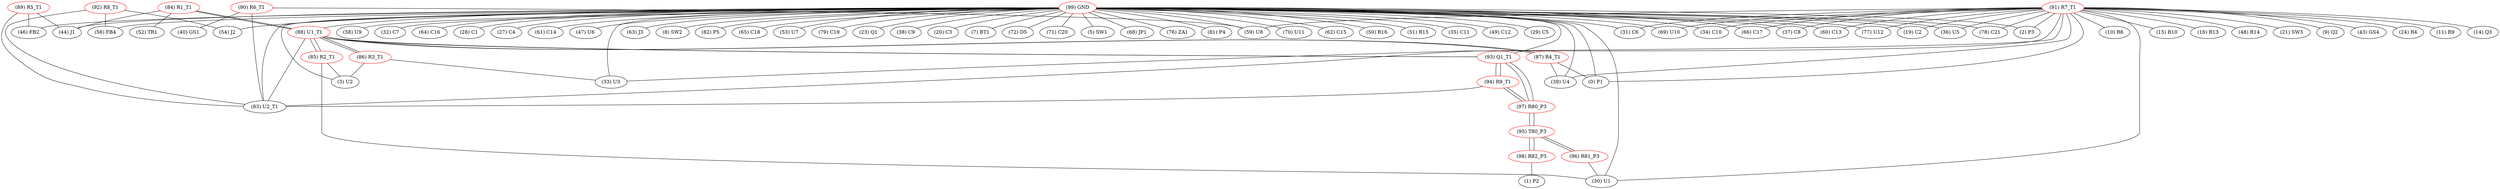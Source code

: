graph {
	84 [label="(84) R1_T1" color=red]
	44 [label="(44) J1"]
	52 [label="(52) TR1"]
	88 [label="(88) U1_T1"]
	85 [label="(85) R2_T1" color=red]
	30 [label="(30) U1"]
	3 [label="(3) U2"]
	88 [label="(88) U1_T1"]
	86 [label="(86) R3_T1" color=red]
	33 [label="(33) U3"]
	3 [label="(3) U2"]
	88 [label="(88) U1_T1"]
	87 [label="(87) R4_T1" color=red]
	39 [label="(39) U4"]
	0 [label="(0) P1"]
	88 [label="(88) U1_T1"]
	88 [label="(88) U1_T1" color=red]
	83 [label="(83) U2_T1"]
	86 [label="(86) R3_T1"]
	85 [label="(85) R2_T1"]
	84 [label="(84) R1_T1"]
	93 [label="(93) Q1_T1"]
	87 [label="(87) R4_T1"]
	89 [label="(89) R5_T1" color=red]
	44 [label="(44) J1"]
	46 [label="(46) FB2"]
	83 [label="(83) U2_T1"]
	90 [label="(90) R6_T1" color=red]
	59 [label="(59) U8"]
	40 [label="(40) GS1"]
	83 [label="(83) U2_T1"]
	91 [label="(91) R7_T1" color=red]
	2 [label="(2) P3"]
	31 [label="(31) C6"]
	15 [label="(15) R10"]
	69 [label="(69) U10"]
	34 [label="(34) C10"]
	16 [label="(16) R13"]
	66 [label="(66) C17"]
	48 [label="(48) R14"]
	37 [label="(37) C8"]
	60 [label="(60) C13"]
	21 [label="(21) SW3"]
	30 [label="(30) U1"]
	9 [label="(9) Q2"]
	0 [label="(0) P1"]
	43 [label="(43) GS4"]
	33 [label="(33) U3"]
	39 [label="(39) U4"]
	77 [label="(77) U12"]
	24 [label="(24) R4"]
	11 [label="(11) R9"]
	19 [label="(19) C2"]
	14 [label="(14) Q3"]
	59 [label="(59) U8"]
	10 [label="(10) R6"]
	36 [label="(36) U5"]
	78 [label="(78) C21"]
	83 [label="(83) U2_T1"]
	92 [label="(92) R8_T1" color=red]
	54 [label="(54) J2"]
	56 [label="(56) FB4"]
	83 [label="(83) U2_T1"]
	93 [label="(93) Q1_T1" color=red]
	88 [label="(88) U1_T1"]
	97 [label="(97) R80_P3"]
	94 [label="(94) R9_T1"]
	94 [label="(94) R9_T1" color=red]
	83 [label="(83) U2_T1"]
	97 [label="(97) R80_P3"]
	93 [label="(93) Q1_T1"]
	95 [label="(95) T80_P3" color=red]
	96 [label="(96) R81_P3"]
	98 [label="(98) R82_P3"]
	97 [label="(97) R80_P3"]
	96 [label="(96) R81_P3" color=red]
	30 [label="(30) U1"]
	95 [label="(95) T80_P3"]
	97 [label="(97) R80_P3" color=red]
	94 [label="(94) R9_T1"]
	93 [label="(93) Q1_T1"]
	95 [label="(95) T80_P3"]
	98 [label="(98) R82_P3" color=red]
	1 [label="(1) P2"]
	95 [label="(95) T80_P3"]
	99 [label="(99) GND" color=red]
	63 [label="(63) J3"]
	8 [label="(8) SW2"]
	0 [label="(0) P1"]
	82 [label="(82) P5"]
	65 [label="(65) C18"]
	53 [label="(53) U7"]
	39 [label="(39) U4"]
	79 [label="(79) C19"]
	23 [label="(23) Q1"]
	37 [label="(37) C8"]
	38 [label="(38) C9"]
	69 [label="(69) U10"]
	36 [label="(36) U5"]
	2 [label="(2) P3"]
	3 [label="(3) U2"]
	20 [label="(20) C3"]
	7 [label="(7) BT1"]
	72 [label="(72) D5"]
	71 [label="(71) C20"]
	5 [label="(5) SW1"]
	19 [label="(19) C2"]
	68 [label="(68) JP1"]
	76 [label="(76) ZA1"]
	77 [label="(77) U12"]
	81 [label="(81) P4"]
	78 [label="(78) C21"]
	70 [label="(70) U11"]
	59 [label="(59) U8"]
	62 [label="(62) C15"]
	46 [label="(46) FB2"]
	50 [label="(50) R16"]
	51 [label="(51) R15"]
	33 [label="(33) U3"]
	35 [label="(35) C11"]
	49 [label="(49) C12"]
	29 [label="(29) C5"]
	58 [label="(58) U9"]
	56 [label="(56) FB4"]
	60 [label="(60) C13"]
	54 [label="(54) J2"]
	34 [label="(34) C10"]
	32 [label="(32) C7"]
	31 [label="(31) C6"]
	64 [label="(64) C16"]
	30 [label="(30) U1"]
	28 [label="(28) C1"]
	27 [label="(27) C4"]
	61 [label="(61) C14"]
	66 [label="(66) C17"]
	44 [label="(44) J1"]
	47 [label="(47) U6"]
	88 [label="(88) U1_T1"]
	83 [label="(83) U2_T1"]
	93 [label="(93) Q1_T1"]
	84 -- 44
	84 -- 52
	84 -- 88
	85 -- 30
	85 -- 3
	85 -- 88
	86 -- 33
	86 -- 3
	86 -- 88
	87 -- 39
	87 -- 0
	87 -- 88
	88 -- 83
	88 -- 86
	88 -- 85
	88 -- 84
	88 -- 93
	88 -- 87
	89 -- 44
	89 -- 46
	89 -- 83
	90 -- 59
	90 -- 40
	90 -- 83
	91 -- 2
	91 -- 31
	91 -- 15
	91 -- 69
	91 -- 34
	91 -- 16
	91 -- 66
	91 -- 48
	91 -- 37
	91 -- 60
	91 -- 21
	91 -- 30
	91 -- 9
	91 -- 0
	91 -- 43
	91 -- 33
	91 -- 39
	91 -- 77
	91 -- 24
	91 -- 11
	91 -- 19
	91 -- 14
	91 -- 59
	91 -- 10
	91 -- 36
	91 -- 78
	91 -- 83
	92 -- 54
	92 -- 56
	92 -- 83
	93 -- 88
	93 -- 97
	93 -- 94
	94 -- 83
	94 -- 97
	94 -- 93
	95 -- 96
	95 -- 98
	95 -- 97
	96 -- 30
	96 -- 95
	97 -- 94
	97 -- 93
	97 -- 95
	98 -- 1
	98 -- 95
	99 -- 63
	99 -- 8
	99 -- 0
	99 -- 82
	99 -- 65
	99 -- 53
	99 -- 39
	99 -- 79
	99 -- 23
	99 -- 37
	99 -- 38
	99 -- 69
	99 -- 36
	99 -- 2
	99 -- 3
	99 -- 20
	99 -- 7
	99 -- 72
	99 -- 71
	99 -- 5
	99 -- 19
	99 -- 68
	99 -- 76
	99 -- 77
	99 -- 81
	99 -- 78
	99 -- 70
	99 -- 59
	99 -- 62
	99 -- 46
	99 -- 50
	99 -- 51
	99 -- 33
	99 -- 35
	99 -- 49
	99 -- 29
	99 -- 58
	99 -- 56
	99 -- 60
	99 -- 54
	99 -- 34
	99 -- 32
	99 -- 31
	99 -- 64
	99 -- 30
	99 -- 28
	99 -- 27
	99 -- 61
	99 -- 66
	99 -- 44
	99 -- 47
	99 -- 88
	99 -- 83
	99 -- 93
}